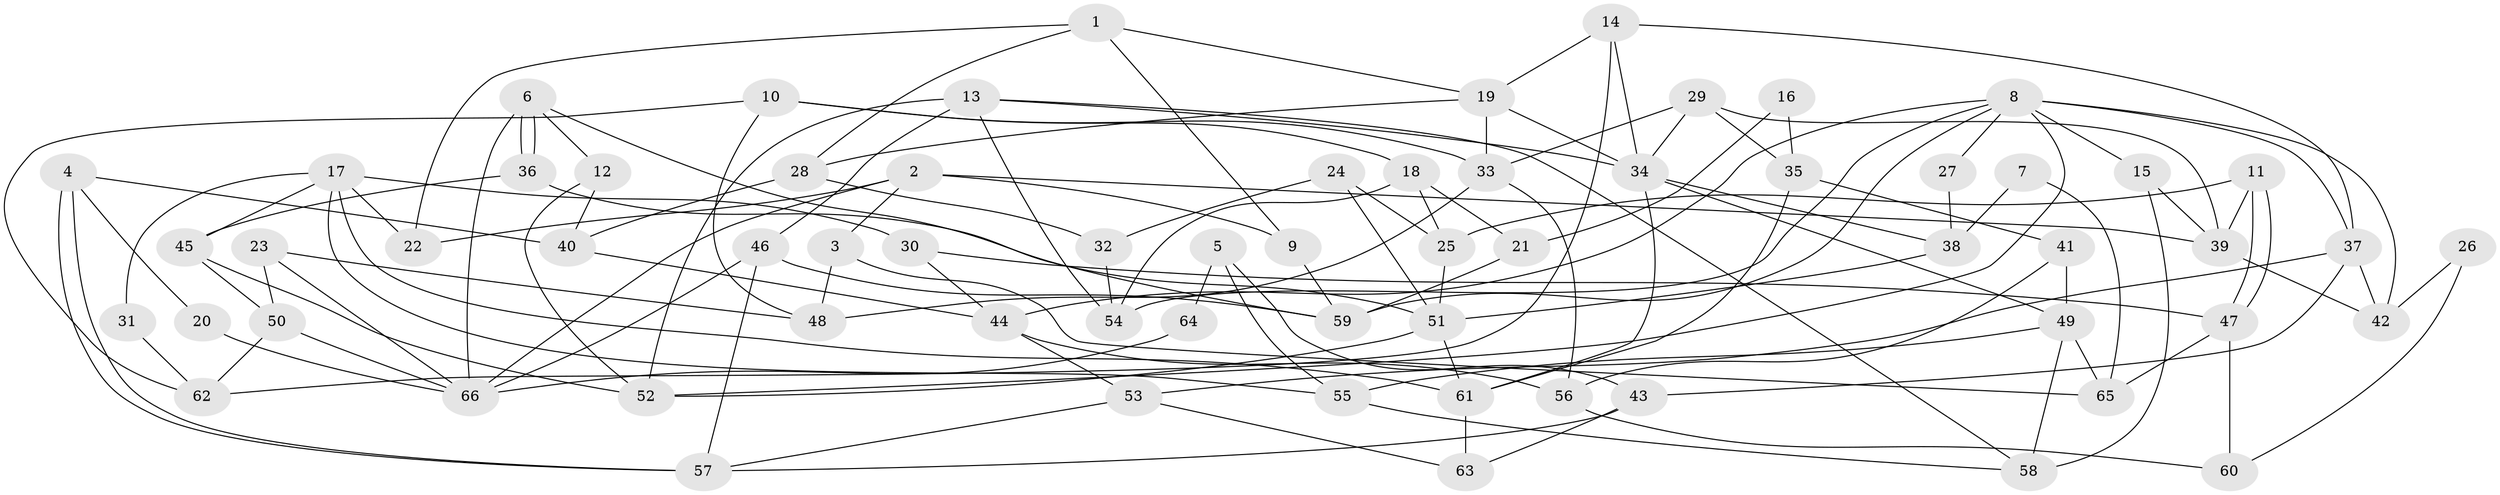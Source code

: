 // coarse degree distribution, {6: 0.16666666666666666, 3: 0.23809523809523808, 4: 0.16666666666666666, 5: 0.16666666666666666, 8: 0.023809523809523808, 7: 0.11904761904761904, 2: 0.07142857142857142, 9: 0.047619047619047616}
// Generated by graph-tools (version 1.1) at 2025/52/02/27/25 19:52:01]
// undirected, 66 vertices, 132 edges
graph export_dot {
graph [start="1"]
  node [color=gray90,style=filled];
  1;
  2;
  3;
  4;
  5;
  6;
  7;
  8;
  9;
  10;
  11;
  12;
  13;
  14;
  15;
  16;
  17;
  18;
  19;
  20;
  21;
  22;
  23;
  24;
  25;
  26;
  27;
  28;
  29;
  30;
  31;
  32;
  33;
  34;
  35;
  36;
  37;
  38;
  39;
  40;
  41;
  42;
  43;
  44;
  45;
  46;
  47;
  48;
  49;
  50;
  51;
  52;
  53;
  54;
  55;
  56;
  57;
  58;
  59;
  60;
  61;
  62;
  63;
  64;
  65;
  66;
  1 -- 19;
  1 -- 9;
  1 -- 22;
  1 -- 28;
  2 -- 39;
  2 -- 22;
  2 -- 3;
  2 -- 9;
  2 -- 66;
  3 -- 48;
  3 -- 65;
  4 -- 57;
  4 -- 57;
  4 -- 40;
  4 -- 20;
  5 -- 43;
  5 -- 55;
  5 -- 64;
  6 -- 59;
  6 -- 36;
  6 -- 36;
  6 -- 12;
  6 -- 66;
  7 -- 65;
  7 -- 38;
  8 -- 52;
  8 -- 42;
  8 -- 15;
  8 -- 27;
  8 -- 37;
  8 -- 44;
  8 -- 54;
  8 -- 59;
  9 -- 59;
  10 -- 18;
  10 -- 48;
  10 -- 33;
  10 -- 62;
  11 -- 25;
  11 -- 47;
  11 -- 47;
  11 -- 39;
  12 -- 52;
  12 -- 40;
  13 -- 58;
  13 -- 46;
  13 -- 34;
  13 -- 52;
  13 -- 54;
  14 -- 34;
  14 -- 37;
  14 -- 19;
  14 -- 62;
  15 -- 39;
  15 -- 58;
  16 -- 21;
  16 -- 35;
  17 -- 30;
  17 -- 45;
  17 -- 22;
  17 -- 31;
  17 -- 55;
  17 -- 61;
  18 -- 54;
  18 -- 25;
  18 -- 21;
  19 -- 34;
  19 -- 28;
  19 -- 33;
  20 -- 66;
  21 -- 59;
  23 -- 50;
  23 -- 66;
  23 -- 48;
  24 -- 51;
  24 -- 32;
  24 -- 25;
  25 -- 51;
  26 -- 42;
  26 -- 60;
  27 -- 38;
  28 -- 32;
  28 -- 40;
  29 -- 33;
  29 -- 34;
  29 -- 35;
  29 -- 39;
  30 -- 44;
  30 -- 47;
  31 -- 62;
  32 -- 54;
  33 -- 48;
  33 -- 56;
  34 -- 49;
  34 -- 38;
  34 -- 61;
  35 -- 61;
  35 -- 41;
  36 -- 51;
  36 -- 45;
  37 -- 43;
  37 -- 42;
  37 -- 53;
  38 -- 51;
  39 -- 42;
  40 -- 44;
  41 -- 56;
  41 -- 49;
  43 -- 57;
  43 -- 63;
  44 -- 53;
  44 -- 56;
  45 -- 50;
  45 -- 52;
  46 -- 57;
  46 -- 66;
  46 -- 59;
  47 -- 65;
  47 -- 60;
  49 -- 55;
  49 -- 58;
  49 -- 65;
  50 -- 62;
  50 -- 66;
  51 -- 61;
  51 -- 52;
  53 -- 57;
  53 -- 63;
  55 -- 58;
  56 -- 60;
  61 -- 63;
  64 -- 66;
}

